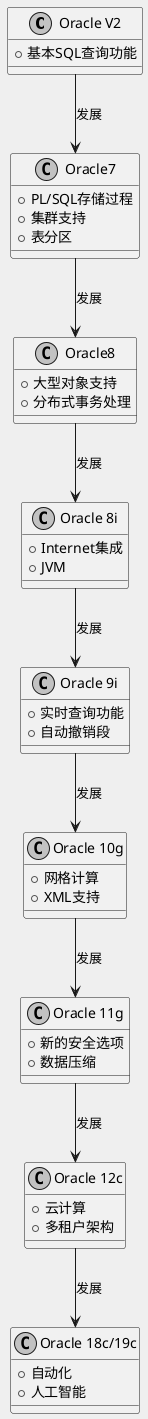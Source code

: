 @startuml
skinparam monochrome true
skinparam backgroundColor #EEEEFF

class "Oracle V2" as V2 {
    + 基本SQL查询功能
}
class "Oracle7" as O7 {
    + PL/SQL存储过程
    + 集群支持
    + 表分区
}
class "Oracle8" as O8 {
    + 大型对象支持
    + 分布式事务处理
}
class "Oracle 8i" as O8i {
    + Internet集成
    + JVM
}
class "Oracle 9i" as O9i {
    + 实时查询功能
    + 自动撤销段
}
class "Oracle 10g" as O10g {
    + 网格计算
    + XML支持
}
class "Oracle 11g" as O11g {
    + 新的安全选项
    + 数据压缩
}
class "Oracle 12c" as O12c {
    + 云计算
    + 多租户架构
}
class "Oracle 18c/19c" as O18c19c {
    + 自动化
    + 人工智能
}

V2 -down-> O7 : 发展
O7 -down-> O8 : 发展
O8 -down-> O8i : 发展
O8i -down-> O9i : 发展
O9i -down-> O10g : 发展
O10g -down-> O11g : 发展
O11g -down-> O12c : 发展
O12c -down-> O18c19c : 发展

@enduml

